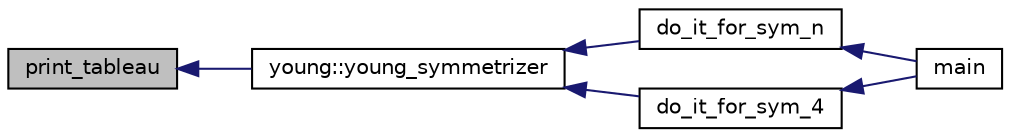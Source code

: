 digraph "print_tableau"
{
  edge [fontname="Helvetica",fontsize="10",labelfontname="Helvetica",labelfontsize="10"];
  node [fontname="Helvetica",fontsize="10",shape=record];
  rankdir="LR";
  Node3497 [label="print_tableau",height=0.2,width=0.4,color="black", fillcolor="grey75", style="filled", fontcolor="black"];
  Node3497 -> Node3498 [dir="back",color="midnightblue",fontsize="10",style="solid",fontname="Helvetica"];
  Node3498 [label="young::young_symmetrizer",height=0.2,width=0.4,color="black", fillcolor="white", style="filled",URL="$dd/d68/classyoung.html#aa278452dc9aa374d4f84cf0e4d0204bf"];
  Node3498 -> Node3499 [dir="back",color="midnightblue",fontsize="10",style="solid",fontname="Helvetica"];
  Node3499 [label="do_it_for_sym_n",height=0.2,width=0.4,color="black", fillcolor="white", style="filled",URL="$d0/d87/group__ring_8_c.html#a7da1c84aee65e2c8fd4b83f0809835ad"];
  Node3499 -> Node3500 [dir="back",color="midnightblue",fontsize="10",style="solid",fontname="Helvetica"];
  Node3500 [label="main",height=0.2,width=0.4,color="black", fillcolor="white", style="filled",URL="$d0/d87/group__ring_8_c.html#a3c04138a5bfe5d72780bb7e82a18e627"];
  Node3498 -> Node3501 [dir="back",color="midnightblue",fontsize="10",style="solid",fontname="Helvetica"];
  Node3501 [label="do_it_for_sym_4",height=0.2,width=0.4,color="black", fillcolor="white", style="filled",URL="$d0/d87/group__ring_8_c.html#aed9b25712c762c878090038e97568d07"];
  Node3501 -> Node3500 [dir="back",color="midnightblue",fontsize="10",style="solid",fontname="Helvetica"];
}
